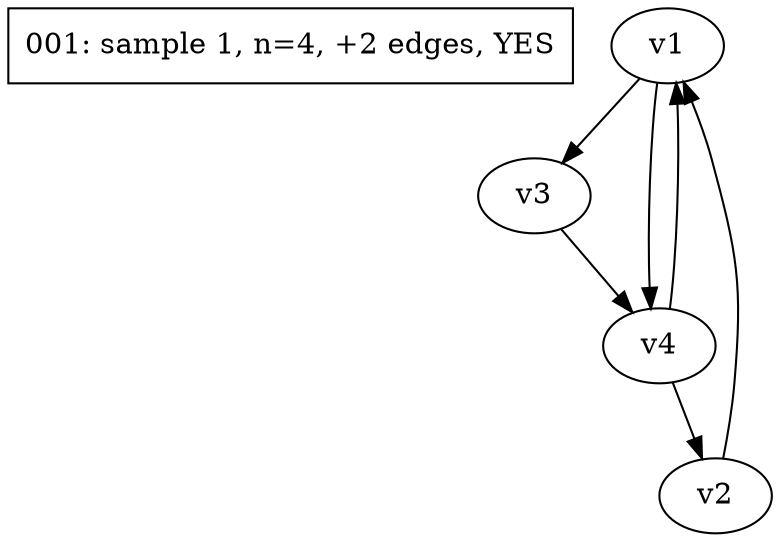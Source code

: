 digraph test001 {
	d[label="001: sample 1, n=4, +2 edges, YES" shape=box]
	v1
	v2
	v3
	v4
	v1 -> v4;
	v4 -> v1;
	v4 -> v2;
	v2 -> v1;
	v3 -> v4;
	v1 -> v3;
}
